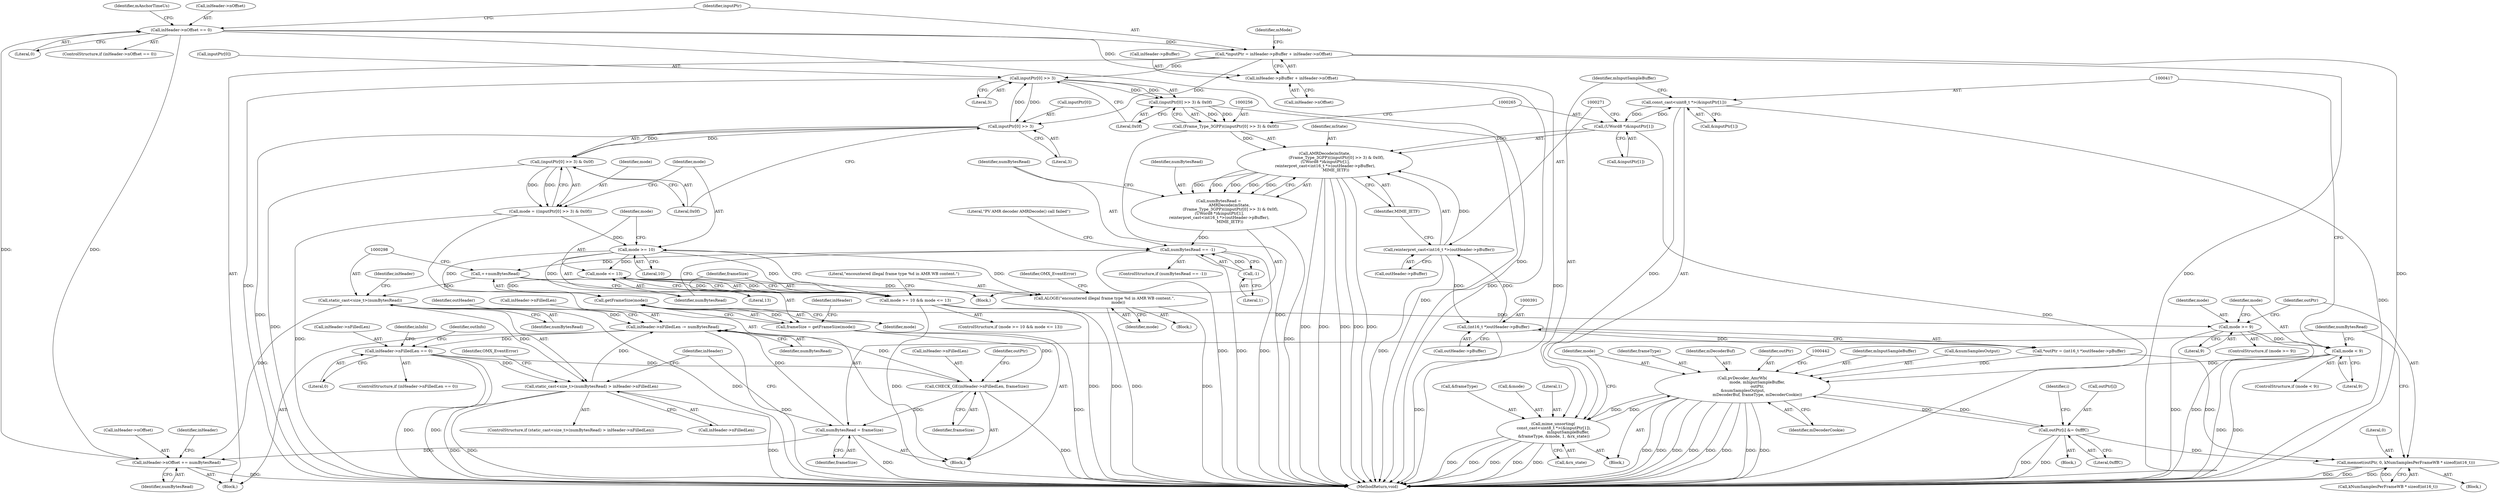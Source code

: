 digraph "0_Android_44749eb4f273f0eb681d0fa013e3beef754fa687@pointer" {
"1000190" [label="(Call,inHeader->nOffset == 0)"];
"1000466" [label="(Call,inHeader->nOffset += numBytesRead)"];
"1000297" [label="(Call,static_cast<size_t>(numBytesRead))"];
"1000293" [label="(Call,++numBytesRead)"];
"1000277" [label="(Call,numBytesRead == -1)"];
"1000251" [label="(Call,numBytesRead =\n                 AMRDecode(mState,\n                   (Frame_Type_3GPP)((inputPtr[0] >> 3) & 0x0f),\n (UWord8 *)&inputPtr[1],\n reinterpret_cast<int16_t *>(outHeader->pBuffer),\n                  MIME_IETF))"];
"1000253" [label="(Call,AMRDecode(mState,\n                   (Frame_Type_3GPP)((inputPtr[0] >> 3) & 0x0f),\n (UWord8 *)&inputPtr[1],\n reinterpret_cast<int16_t *>(outHeader->pBuffer),\n                  MIME_IETF))"];
"1000255" [label="(Call,(Frame_Type_3GPP)((inputPtr[0] >> 3) & 0x0f))"];
"1000257" [label="(Call,(inputPtr[0] >> 3) & 0x0f)"];
"1000258" [label="(Call,inputPtr[0] >> 3)"];
"1000350" [label="(Call,inputPtr[0] >> 3)"];
"1000205" [label="(Call,*inputPtr = inHeader->pBuffer + inHeader->nOffset)"];
"1000190" [label="(Call,inHeader->nOffset == 0)"];
"1000264" [label="(Call,(UWord8 *)&inputPtr[1])"];
"1000416" [label="(Call,const_cast<uint8_t *>(&inputPtr[1]))"];
"1000270" [label="(Call,reinterpret_cast<int16_t *>(outHeader->pBuffer))"];
"1000390" [label="(Call,(int16_t *)outHeader->pBuffer)"];
"1000279" [label="(Call,-1)"];
"1000463" [label="(Call,numBytesRead = frameSize)"];
"1000382" [label="(Call,CHECK_GE(inHeader->nFilledLen, frameSize))"];
"1000518" [label="(Call,inHeader->nFilledLen == 0)"];
"1000471" [label="(Call,inHeader->nFilledLen -= numBytesRead)"];
"1000296" [label="(Call,static_cast<size_t>(numBytesRead) > inHeader->nFilledLen)"];
"1000378" [label="(Call,frameSize = getFrameSize(mode))"];
"1000380" [label="(Call,getFrameSize(mode))"];
"1000361" [label="(Call,mode <= 13)"];
"1000358" [label="(Call,mode >= 10)"];
"1000347" [label="(Call,mode = ((inputPtr[0] >> 3) & 0x0f))"];
"1000349" [label="(Call,(inputPtr[0] >> 3) & 0x0f)"];
"1000207" [label="(Call,inHeader->pBuffer + inHeader->nOffset)"];
"1000357" [label="(Call,mode >= 10 && mode <= 13)"];
"1000365" [label="(Call,ALOGE(\"encountered illegal frame type %d in AMR WB content.\",\n                      mode))"];
"1000396" [label="(Call,mode >= 9)"];
"1000409" [label="(Call,mode < 9)"];
"1000431" [label="(Call,pvDecoder_AmrWb(\n                        mode, mInputSampleBuffer,\n                        outPtr,\n &numSamplesOutput,\n                        mDecoderBuf, frameType, mDecoderCookie))"];
"1000415" [label="(Call,mime_unsorting(\n const_cast<uint8_t *>(&inputPtr[1]),\n                        mInputSampleBuffer,\n &frameType, &mode, 1, &rx_state))"];
"1000458" [label="(Call,outPtr[i] &= 0xfffC)"];
"1000400" [label="(Call,memset(outPtr, 0, kNumSamplesPerFrameWB * sizeof(int16_t)))"];
"1000556" [label="(MethodReturn,void)"];
"1000395" [label="(ControlStructure,if (mode >= 9))"];
"1000206" [label="(Identifier,inputPtr)"];
"1000389" [label="(Identifier,outPtr)"];
"1000401" [label="(Identifier,outPtr)"];
"1000478" [label="(Identifier,outHeader)"];
"1000386" [label="(Identifier,frameSize)"];
"1000526" [label="(Identifier,inInfo)"];
"1000422" [label="(Identifier,mInputSampleBuffer)"];
"1000378" [label="(Call,frameSize = getFrameSize(mode))"];
"1000357" [label="(Call,mode >= 10 && mode <= 13)"];
"1000359" [label="(Identifier,mode)"];
"1000425" [label="(Call,&mode)"];
"1000364" [label="(Block,)"];
"1000130" [label="(Block,)"];
"1000277" [label="(Call,numBytesRead == -1)"];
"1000410" [label="(Identifier,mode)"];
"1000275" [label="(Identifier,MIME_IETF)"];
"1000254" [label="(Identifier,mState)"];
"1000456" [label="(Identifier,i)"];
"1000466" [label="(Call,inHeader->nOffset += numBytesRead)"];
"1000257" [label="(Call,(inputPtr[0] >> 3) & 0x0f)"];
"1000400" [label="(Call,memset(outPtr, 0, kNumSamplesPerFrameWB * sizeof(int16_t)))"];
"1000279" [label="(Call,-1)"];
"1000467" [label="(Call,inHeader->nOffset)"];
"1000428" [label="(Call,&rx_state)"];
"1000350" [label="(Call,inputPtr[0] >> 3)"];
"1000255" [label="(Call,(Frame_Type_3GPP)((inputPtr[0] >> 3) & 0x0f))"];
"1000305" [label="(Identifier,OMX_EventError)"];
"1000380" [label="(Call,getFrameSize(mode))"];
"1000472" [label="(Call,inHeader->nFilledLen)"];
"1000470" [label="(Identifier,numBytesRead)"];
"1000468" [label="(Identifier,inHeader)"];
"1000433" [label="(Identifier,mInputSampleBuffer)"];
"1000266" [label="(Call,&inputPtr[1])"];
"1000541" [label="(Identifier,outInfo)"];
"1000205" [label="(Call,*inputPtr = inHeader->pBuffer + inHeader->nOffset)"];
"1000402" [label="(Literal,0)"];
"1000194" [label="(Literal,0)"];
"1000384" [label="(Identifier,inHeader)"];
"1000396" [label="(Call,mode >= 9)"];
"1000208" [label="(Call,inHeader->pBuffer)"];
"1000299" [label="(Identifier,numBytesRead)"];
"1000463" [label="(Call,numBytesRead = frameSize)"];
"1000301" [label="(Identifier,inHeader)"];
"1000283" [label="(Literal,\"PV AMR decoder AMRDecode() call failed\")"];
"1000432" [label="(Identifier,mode)"];
"1000297" [label="(Call,static_cast<size_t>(numBytesRead))"];
"1000190" [label="(Call,inHeader->nOffset == 0)"];
"1000519" [label="(Call,inHeader->nFilledLen)"];
"1000259" [label="(Call,inputPtr[0])"];
"1000217" [label="(Identifier,mMode)"];
"1000264" [label="(Call,(UWord8 *)&inputPtr[1])"];
"1000314" [label="(Block,)"];
"1000517" [label="(ControlStructure,if (inHeader->nFilledLen == 0))"];
"1000348" [label="(Identifier,mode)"];
"1000431" [label="(Call,pvDecoder_AmrWb(\n                        mode, mInputSampleBuffer,\n                        outPtr,\n &numSamplesOutput,\n                        mDecoderBuf, frameType, mDecoderCookie))"];
"1000300" [label="(Call,inHeader->nFilledLen)"];
"1000211" [label="(Call,inHeader->nOffset)"];
"1000418" [label="(Call,&inputPtr[1])"];
"1000382" [label="(Call,CHECK_GE(inHeader->nFilledLen, frameSize))"];
"1000347" [label="(Call,mode = ((inputPtr[0] >> 3) & 0x0f))"];
"1000412" [label="(Block,)"];
"1000390" [label="(Call,(int16_t *)outHeader->pBuffer)"];
"1000354" [label="(Literal,3)"];
"1000459" [label="(Call,outPtr[i])"];
"1000293" [label="(Call,++numBytesRead)"];
"1000397" [label="(Identifier,mode)"];
"1000427" [label="(Literal,1)"];
"1000296" [label="(Call,static_cast<size_t>(numBytesRead) > inHeader->nFilledLen)"];
"1000415" [label="(Call,mime_unsorting(\n const_cast<uint8_t *>(&inputPtr[1]),\n                        mInputSampleBuffer,\n &frameType, &mode, 1, &rx_state))"];
"1000207" [label="(Call,inHeader->pBuffer + inHeader->nOffset)"];
"1000464" [label="(Identifier,numBytesRead)"];
"1000457" [label="(Block,)"];
"1000258" [label="(Call,inputPtr[0] >> 3)"];
"1000398" [label="(Literal,9)"];
"1000435" [label="(Call,&numSamplesOutput)"];
"1000360" [label="(Literal,10)"];
"1000262" [label="(Literal,3)"];
"1000392" [label="(Call,outHeader->pBuffer)"];
"1000439" [label="(Identifier,mDecoderCookie)"];
"1000276" [label="(ControlStructure,if (numBytesRead == -1))"];
"1000408" [label="(ControlStructure,if (mode < 9))"];
"1000263" [label="(Literal,0x0f)"];
"1000403" [label="(Call,kNumSamplesPerFrameWB * sizeof(int16_t))"];
"1000280" [label="(Literal,1)"];
"1000270" [label="(Call,reinterpret_cast<int16_t *>(outHeader->pBuffer))"];
"1000409" [label="(Call,mode < 9)"];
"1000363" [label="(Literal,13)"];
"1000272" [label="(Call,outHeader->pBuffer)"];
"1000189" [label="(ControlStructure,if (inHeader->nOffset == 0))"];
"1000358" [label="(Call,mode >= 10)"];
"1000366" [label="(Literal,\"encountered illegal frame type %d in AMR WB content.\")"];
"1000383" [label="(Call,inHeader->nFilledLen)"];
"1000475" [label="(Identifier,numBytesRead)"];
"1000438" [label="(Identifier,frameType)"];
"1000381" [label="(Identifier,mode)"];
"1000362" [label="(Identifier,mode)"];
"1000365" [label="(Call,ALOGE(\"encountered illegal frame type %d in AMR WB content.\",\n                      mode))"];
"1000522" [label="(Literal,0)"];
"1000252" [label="(Identifier,numBytesRead)"];
"1000191" [label="(Call,inHeader->nOffset)"];
"1000458" [label="(Call,outPtr[i] &= 0xfffC)"];
"1000462" [label="(Literal,0xfffC)"];
"1000518" [label="(Call,inHeader->nFilledLen == 0)"];
"1000379" [label="(Identifier,frameSize)"];
"1000399" [label="(Block,)"];
"1000355" [label="(Literal,0x0f)"];
"1000465" [label="(Identifier,frameSize)"];
"1000294" [label="(Identifier,numBytesRead)"];
"1000278" [label="(Identifier,numBytesRead)"];
"1000369" [label="(Identifier,OMX_EventError)"];
"1000423" [label="(Call,&frameType)"];
"1000367" [label="(Identifier,mode)"];
"1000356" [label="(ControlStructure,if (mode >= 10 && mode <= 13))"];
"1000437" [label="(Identifier,mDecoderBuf)"];
"1000197" [label="(Identifier,mAnchorTimeUs)"];
"1000411" [label="(Literal,9)"];
"1000473" [label="(Identifier,inHeader)"];
"1000251" [label="(Call,numBytesRead =\n                 AMRDecode(mState,\n                   (Frame_Type_3GPP)((inputPtr[0] >> 3) & 0x0f),\n (UWord8 *)&inputPtr[1],\n reinterpret_cast<int16_t *>(outHeader->pBuffer),\n                  MIME_IETF))"];
"1000349" [label="(Call,(inputPtr[0] >> 3) & 0x0f)"];
"1000219" [label="(Block,)"];
"1000388" [label="(Call,*outPtr = (int16_t *)outHeader->pBuffer)"];
"1000434" [label="(Identifier,outPtr)"];
"1000351" [label="(Call,inputPtr[0])"];
"1000416" [label="(Call,const_cast<uint8_t *>(&inputPtr[1]))"];
"1000295" [label="(ControlStructure,if (static_cast<size_t>(numBytesRead) > inHeader->nFilledLen))"];
"1000361" [label="(Call,mode <= 13)"];
"1000253" [label="(Call,AMRDecode(mState,\n                   (Frame_Type_3GPP)((inputPtr[0] >> 3) & 0x0f),\n (UWord8 *)&inputPtr[1],\n reinterpret_cast<int16_t *>(outHeader->pBuffer),\n                  MIME_IETF))"];
"1000471" [label="(Call,inHeader->nFilledLen -= numBytesRead)"];
"1000190" -> "1000189"  [label="AST: "];
"1000190" -> "1000194"  [label="CFG: "];
"1000191" -> "1000190"  [label="AST: "];
"1000194" -> "1000190"  [label="AST: "];
"1000197" -> "1000190"  [label="CFG: "];
"1000206" -> "1000190"  [label="CFG: "];
"1000190" -> "1000556"  [label="DDG: "];
"1000466" -> "1000190"  [label="DDG: "];
"1000190" -> "1000205"  [label="DDG: "];
"1000190" -> "1000207"  [label="DDG: "];
"1000190" -> "1000466"  [label="DDG: "];
"1000466" -> "1000130"  [label="AST: "];
"1000466" -> "1000470"  [label="CFG: "];
"1000467" -> "1000466"  [label="AST: "];
"1000470" -> "1000466"  [label="AST: "];
"1000473" -> "1000466"  [label="CFG: "];
"1000466" -> "1000556"  [label="DDG: "];
"1000297" -> "1000466"  [label="DDG: "];
"1000463" -> "1000466"  [label="DDG: "];
"1000297" -> "1000296"  [label="AST: "];
"1000297" -> "1000299"  [label="CFG: "];
"1000298" -> "1000297"  [label="AST: "];
"1000299" -> "1000297"  [label="AST: "];
"1000301" -> "1000297"  [label="CFG: "];
"1000297" -> "1000556"  [label="DDG: "];
"1000297" -> "1000296"  [label="DDG: "];
"1000293" -> "1000297"  [label="DDG: "];
"1000297" -> "1000471"  [label="DDG: "];
"1000293" -> "1000219"  [label="AST: "];
"1000293" -> "1000294"  [label="CFG: "];
"1000294" -> "1000293"  [label="AST: "];
"1000298" -> "1000293"  [label="CFG: "];
"1000277" -> "1000293"  [label="DDG: "];
"1000277" -> "1000276"  [label="AST: "];
"1000277" -> "1000279"  [label="CFG: "];
"1000278" -> "1000277"  [label="AST: "];
"1000279" -> "1000277"  [label="AST: "];
"1000283" -> "1000277"  [label="CFG: "];
"1000294" -> "1000277"  [label="CFG: "];
"1000277" -> "1000556"  [label="DDG: "];
"1000277" -> "1000556"  [label="DDG: "];
"1000277" -> "1000556"  [label="DDG: "];
"1000251" -> "1000277"  [label="DDG: "];
"1000279" -> "1000277"  [label="DDG: "];
"1000251" -> "1000219"  [label="AST: "];
"1000251" -> "1000253"  [label="CFG: "];
"1000252" -> "1000251"  [label="AST: "];
"1000253" -> "1000251"  [label="AST: "];
"1000278" -> "1000251"  [label="CFG: "];
"1000251" -> "1000556"  [label="DDG: "];
"1000253" -> "1000251"  [label="DDG: "];
"1000253" -> "1000251"  [label="DDG: "];
"1000253" -> "1000251"  [label="DDG: "];
"1000253" -> "1000251"  [label="DDG: "];
"1000253" -> "1000251"  [label="DDG: "];
"1000253" -> "1000275"  [label="CFG: "];
"1000254" -> "1000253"  [label="AST: "];
"1000255" -> "1000253"  [label="AST: "];
"1000264" -> "1000253"  [label="AST: "];
"1000270" -> "1000253"  [label="AST: "];
"1000275" -> "1000253"  [label="AST: "];
"1000253" -> "1000556"  [label="DDG: "];
"1000253" -> "1000556"  [label="DDG: "];
"1000253" -> "1000556"  [label="DDG: "];
"1000253" -> "1000556"  [label="DDG: "];
"1000253" -> "1000556"  [label="DDG: "];
"1000255" -> "1000253"  [label="DDG: "];
"1000264" -> "1000253"  [label="DDG: "];
"1000270" -> "1000253"  [label="DDG: "];
"1000255" -> "1000257"  [label="CFG: "];
"1000256" -> "1000255"  [label="AST: "];
"1000257" -> "1000255"  [label="AST: "];
"1000265" -> "1000255"  [label="CFG: "];
"1000255" -> "1000556"  [label="DDG: "];
"1000257" -> "1000255"  [label="DDG: "];
"1000257" -> "1000255"  [label="DDG: "];
"1000257" -> "1000263"  [label="CFG: "];
"1000258" -> "1000257"  [label="AST: "];
"1000263" -> "1000257"  [label="AST: "];
"1000257" -> "1000556"  [label="DDG: "];
"1000258" -> "1000257"  [label="DDG: "];
"1000258" -> "1000257"  [label="DDG: "];
"1000258" -> "1000262"  [label="CFG: "];
"1000259" -> "1000258"  [label="AST: "];
"1000262" -> "1000258"  [label="AST: "];
"1000263" -> "1000258"  [label="CFG: "];
"1000258" -> "1000556"  [label="DDG: "];
"1000350" -> "1000258"  [label="DDG: "];
"1000205" -> "1000258"  [label="DDG: "];
"1000258" -> "1000350"  [label="DDG: "];
"1000350" -> "1000349"  [label="AST: "];
"1000350" -> "1000354"  [label="CFG: "];
"1000351" -> "1000350"  [label="AST: "];
"1000354" -> "1000350"  [label="AST: "];
"1000355" -> "1000350"  [label="CFG: "];
"1000350" -> "1000556"  [label="DDG: "];
"1000350" -> "1000349"  [label="DDG: "];
"1000350" -> "1000349"  [label="DDG: "];
"1000205" -> "1000350"  [label="DDG: "];
"1000205" -> "1000130"  [label="AST: "];
"1000205" -> "1000207"  [label="CFG: "];
"1000206" -> "1000205"  [label="AST: "];
"1000207" -> "1000205"  [label="AST: "];
"1000217" -> "1000205"  [label="CFG: "];
"1000205" -> "1000556"  [label="DDG: "];
"1000205" -> "1000556"  [label="DDG: "];
"1000264" -> "1000266"  [label="CFG: "];
"1000265" -> "1000264"  [label="AST: "];
"1000266" -> "1000264"  [label="AST: "];
"1000271" -> "1000264"  [label="CFG: "];
"1000264" -> "1000556"  [label="DDG: "];
"1000416" -> "1000264"  [label="DDG: "];
"1000264" -> "1000416"  [label="DDG: "];
"1000416" -> "1000415"  [label="AST: "];
"1000416" -> "1000418"  [label="CFG: "];
"1000417" -> "1000416"  [label="AST: "];
"1000418" -> "1000416"  [label="AST: "];
"1000422" -> "1000416"  [label="CFG: "];
"1000416" -> "1000556"  [label="DDG: "];
"1000416" -> "1000415"  [label="DDG: "];
"1000270" -> "1000272"  [label="CFG: "];
"1000271" -> "1000270"  [label="AST: "];
"1000272" -> "1000270"  [label="AST: "];
"1000275" -> "1000270"  [label="CFG: "];
"1000270" -> "1000556"  [label="DDG: "];
"1000390" -> "1000270"  [label="DDG: "];
"1000270" -> "1000390"  [label="DDG: "];
"1000390" -> "1000388"  [label="AST: "];
"1000390" -> "1000392"  [label="CFG: "];
"1000391" -> "1000390"  [label="AST: "];
"1000392" -> "1000390"  [label="AST: "];
"1000388" -> "1000390"  [label="CFG: "];
"1000390" -> "1000556"  [label="DDG: "];
"1000390" -> "1000388"  [label="DDG: "];
"1000279" -> "1000280"  [label="CFG: "];
"1000280" -> "1000279"  [label="AST: "];
"1000463" -> "1000314"  [label="AST: "];
"1000463" -> "1000465"  [label="CFG: "];
"1000464" -> "1000463"  [label="AST: "];
"1000465" -> "1000463"  [label="AST: "];
"1000468" -> "1000463"  [label="CFG: "];
"1000463" -> "1000556"  [label="DDG: "];
"1000382" -> "1000463"  [label="DDG: "];
"1000463" -> "1000471"  [label="DDG: "];
"1000382" -> "1000314"  [label="AST: "];
"1000382" -> "1000386"  [label="CFG: "];
"1000383" -> "1000382"  [label="AST: "];
"1000386" -> "1000382"  [label="AST: "];
"1000389" -> "1000382"  [label="CFG: "];
"1000382" -> "1000556"  [label="DDG: "];
"1000518" -> "1000382"  [label="DDG: "];
"1000378" -> "1000382"  [label="DDG: "];
"1000382" -> "1000471"  [label="DDG: "];
"1000518" -> "1000517"  [label="AST: "];
"1000518" -> "1000522"  [label="CFG: "];
"1000519" -> "1000518"  [label="AST: "];
"1000522" -> "1000518"  [label="AST: "];
"1000526" -> "1000518"  [label="CFG: "];
"1000541" -> "1000518"  [label="CFG: "];
"1000518" -> "1000556"  [label="DDG: "];
"1000518" -> "1000556"  [label="DDG: "];
"1000518" -> "1000296"  [label="DDG: "];
"1000471" -> "1000518"  [label="DDG: "];
"1000471" -> "1000130"  [label="AST: "];
"1000471" -> "1000475"  [label="CFG: "];
"1000472" -> "1000471"  [label="AST: "];
"1000475" -> "1000471"  [label="AST: "];
"1000478" -> "1000471"  [label="CFG: "];
"1000471" -> "1000556"  [label="DDG: "];
"1000296" -> "1000471"  [label="DDG: "];
"1000296" -> "1000295"  [label="AST: "];
"1000296" -> "1000300"  [label="CFG: "];
"1000300" -> "1000296"  [label="AST: "];
"1000305" -> "1000296"  [label="CFG: "];
"1000468" -> "1000296"  [label="CFG: "];
"1000296" -> "1000556"  [label="DDG: "];
"1000296" -> "1000556"  [label="DDG: "];
"1000296" -> "1000556"  [label="DDG: "];
"1000378" -> "1000314"  [label="AST: "];
"1000378" -> "1000380"  [label="CFG: "];
"1000379" -> "1000378"  [label="AST: "];
"1000380" -> "1000378"  [label="AST: "];
"1000384" -> "1000378"  [label="CFG: "];
"1000378" -> "1000556"  [label="DDG: "];
"1000380" -> "1000378"  [label="DDG: "];
"1000380" -> "1000381"  [label="CFG: "];
"1000381" -> "1000380"  [label="AST: "];
"1000361" -> "1000380"  [label="DDG: "];
"1000358" -> "1000380"  [label="DDG: "];
"1000380" -> "1000396"  [label="DDG: "];
"1000361" -> "1000357"  [label="AST: "];
"1000361" -> "1000363"  [label="CFG: "];
"1000362" -> "1000361"  [label="AST: "];
"1000363" -> "1000361"  [label="AST: "];
"1000357" -> "1000361"  [label="CFG: "];
"1000361" -> "1000357"  [label="DDG: "];
"1000361" -> "1000357"  [label="DDG: "];
"1000358" -> "1000361"  [label="DDG: "];
"1000361" -> "1000365"  [label="DDG: "];
"1000358" -> "1000357"  [label="AST: "];
"1000358" -> "1000360"  [label="CFG: "];
"1000359" -> "1000358"  [label="AST: "];
"1000360" -> "1000358"  [label="AST: "];
"1000362" -> "1000358"  [label="CFG: "];
"1000357" -> "1000358"  [label="CFG: "];
"1000358" -> "1000357"  [label="DDG: "];
"1000358" -> "1000357"  [label="DDG: "];
"1000347" -> "1000358"  [label="DDG: "];
"1000358" -> "1000365"  [label="DDG: "];
"1000347" -> "1000314"  [label="AST: "];
"1000347" -> "1000349"  [label="CFG: "];
"1000348" -> "1000347"  [label="AST: "];
"1000349" -> "1000347"  [label="AST: "];
"1000359" -> "1000347"  [label="CFG: "];
"1000347" -> "1000556"  [label="DDG: "];
"1000349" -> "1000347"  [label="DDG: "];
"1000349" -> "1000347"  [label="DDG: "];
"1000349" -> "1000355"  [label="CFG: "];
"1000355" -> "1000349"  [label="AST: "];
"1000349" -> "1000556"  [label="DDG: "];
"1000207" -> "1000211"  [label="CFG: "];
"1000208" -> "1000207"  [label="AST: "];
"1000211" -> "1000207"  [label="AST: "];
"1000207" -> "1000556"  [label="DDG: "];
"1000207" -> "1000556"  [label="DDG: "];
"1000357" -> "1000356"  [label="AST: "];
"1000366" -> "1000357"  [label="CFG: "];
"1000379" -> "1000357"  [label="CFG: "];
"1000357" -> "1000556"  [label="DDG: "];
"1000357" -> "1000556"  [label="DDG: "];
"1000357" -> "1000556"  [label="DDG: "];
"1000365" -> "1000364"  [label="AST: "];
"1000365" -> "1000367"  [label="CFG: "];
"1000366" -> "1000365"  [label="AST: "];
"1000367" -> "1000365"  [label="AST: "];
"1000369" -> "1000365"  [label="CFG: "];
"1000365" -> "1000556"  [label="DDG: "];
"1000365" -> "1000556"  [label="DDG: "];
"1000396" -> "1000395"  [label="AST: "];
"1000396" -> "1000398"  [label="CFG: "];
"1000397" -> "1000396"  [label="AST: "];
"1000398" -> "1000396"  [label="AST: "];
"1000401" -> "1000396"  [label="CFG: "];
"1000410" -> "1000396"  [label="CFG: "];
"1000396" -> "1000556"  [label="DDG: "];
"1000396" -> "1000556"  [label="DDG: "];
"1000396" -> "1000409"  [label="DDG: "];
"1000409" -> "1000408"  [label="AST: "];
"1000409" -> "1000411"  [label="CFG: "];
"1000410" -> "1000409"  [label="AST: "];
"1000411" -> "1000409"  [label="AST: "];
"1000417" -> "1000409"  [label="CFG: "];
"1000464" -> "1000409"  [label="CFG: "];
"1000409" -> "1000556"  [label="DDG: "];
"1000409" -> "1000556"  [label="DDG: "];
"1000409" -> "1000431"  [label="DDG: "];
"1000431" -> "1000412"  [label="AST: "];
"1000431" -> "1000439"  [label="CFG: "];
"1000432" -> "1000431"  [label="AST: "];
"1000433" -> "1000431"  [label="AST: "];
"1000434" -> "1000431"  [label="AST: "];
"1000435" -> "1000431"  [label="AST: "];
"1000437" -> "1000431"  [label="AST: "];
"1000438" -> "1000431"  [label="AST: "];
"1000439" -> "1000431"  [label="AST: "];
"1000442" -> "1000431"  [label="CFG: "];
"1000431" -> "1000556"  [label="DDG: "];
"1000431" -> "1000556"  [label="DDG: "];
"1000431" -> "1000556"  [label="DDG: "];
"1000431" -> "1000556"  [label="DDG: "];
"1000431" -> "1000556"  [label="DDG: "];
"1000431" -> "1000556"  [label="DDG: "];
"1000431" -> "1000556"  [label="DDG: "];
"1000431" -> "1000556"  [label="DDG: "];
"1000431" -> "1000415"  [label="DDG: "];
"1000415" -> "1000431"  [label="DDG: "];
"1000458" -> "1000431"  [label="DDG: "];
"1000388" -> "1000431"  [label="DDG: "];
"1000431" -> "1000458"  [label="DDG: "];
"1000415" -> "1000412"  [label="AST: "];
"1000415" -> "1000428"  [label="CFG: "];
"1000422" -> "1000415"  [label="AST: "];
"1000423" -> "1000415"  [label="AST: "];
"1000425" -> "1000415"  [label="AST: "];
"1000427" -> "1000415"  [label="AST: "];
"1000428" -> "1000415"  [label="AST: "];
"1000432" -> "1000415"  [label="CFG: "];
"1000415" -> "1000556"  [label="DDG: "];
"1000415" -> "1000556"  [label="DDG: "];
"1000415" -> "1000556"  [label="DDG: "];
"1000415" -> "1000556"  [label="DDG: "];
"1000415" -> "1000556"  [label="DDG: "];
"1000458" -> "1000457"  [label="AST: "];
"1000458" -> "1000462"  [label="CFG: "];
"1000459" -> "1000458"  [label="AST: "];
"1000462" -> "1000458"  [label="AST: "];
"1000456" -> "1000458"  [label="CFG: "];
"1000458" -> "1000556"  [label="DDG: "];
"1000458" -> "1000556"  [label="DDG: "];
"1000458" -> "1000400"  [label="DDG: "];
"1000400" -> "1000399"  [label="AST: "];
"1000400" -> "1000403"  [label="CFG: "];
"1000401" -> "1000400"  [label="AST: "];
"1000402" -> "1000400"  [label="AST: "];
"1000403" -> "1000400"  [label="AST: "];
"1000464" -> "1000400"  [label="CFG: "];
"1000400" -> "1000556"  [label="DDG: "];
"1000400" -> "1000556"  [label="DDG: "];
"1000400" -> "1000556"  [label="DDG: "];
"1000388" -> "1000400"  [label="DDG: "];
"1000403" -> "1000400"  [label="DDG: "];
}
